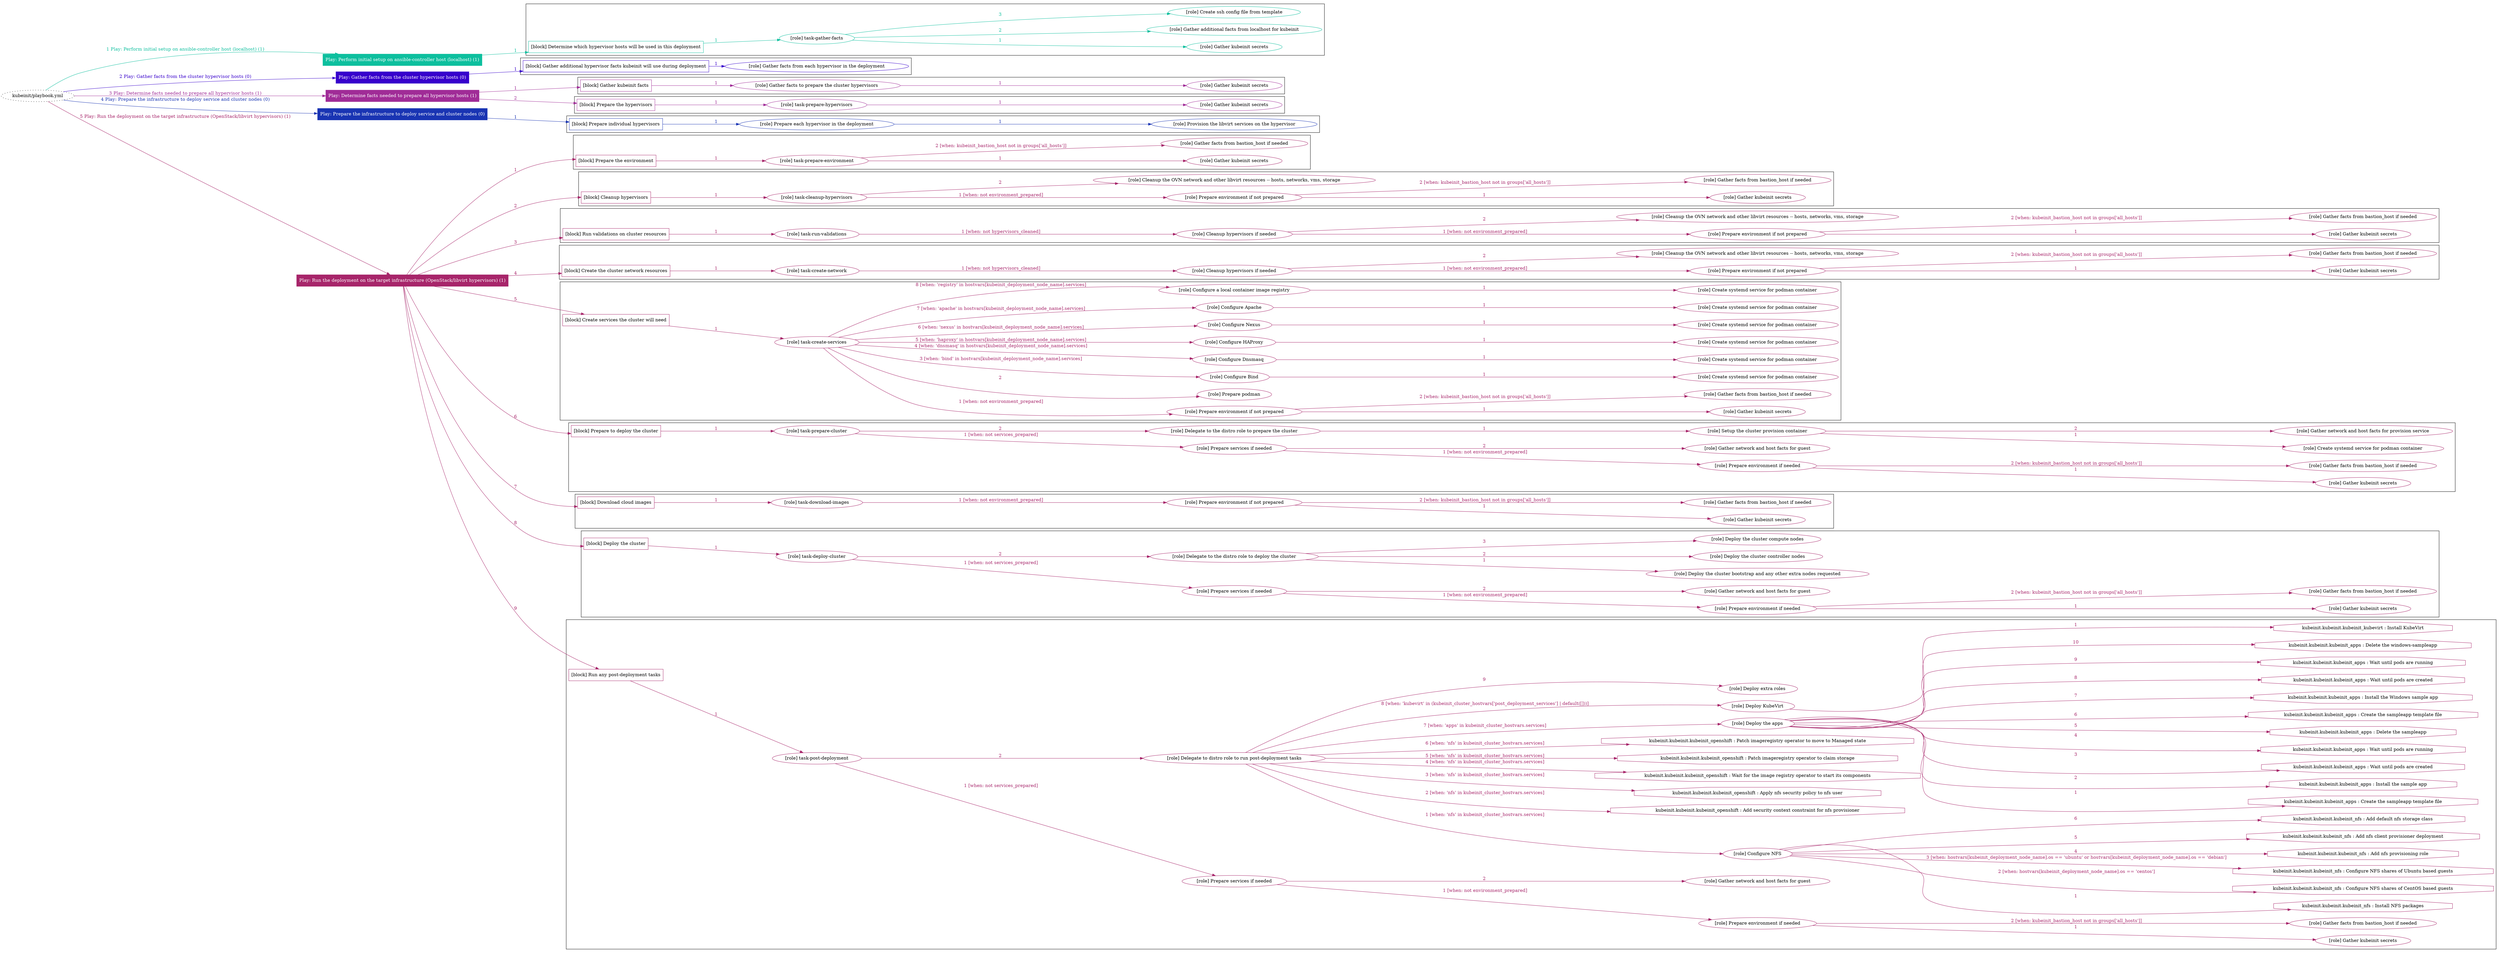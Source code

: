 digraph {
	graph [concentrate=true ordering=in rankdir=LR ratio=fill]
	edge [esep=5 sep=10]
	"kubeinit/playbook.yml" [URL="/home/runner/work/kubeinit/kubeinit/kubeinit/playbook.yml" id=playbook_d59a823f style=dotted]
	"kubeinit/playbook.yml" -> play_dffdb2d2 [label="1 Play: Perform initial setup on ansible-controller host (localhost) (1)" color="#0dbf9e" fontcolor="#0dbf9e" id=edge_play_dffdb2d2 labeltooltip="1 Play: Perform initial setup on ansible-controller host (localhost) (1)" tooltip="1 Play: Perform initial setup on ansible-controller host (localhost) (1)"]
	subgraph "Play: Perform initial setup on ansible-controller host (localhost) (1)" {
		play_dffdb2d2 [label="Play: Perform initial setup on ansible-controller host (localhost) (1)" URL="/home/runner/work/kubeinit/kubeinit/kubeinit/playbook.yml" color="#0dbf9e" fontcolor="#ffffff" id=play_dffdb2d2 shape=box style=filled tooltip=localhost]
		play_dffdb2d2 -> block_0314a327 [label=1 color="#0dbf9e" fontcolor="#0dbf9e" id=edge_block_0314a327 labeltooltip=1 tooltip=1]
		subgraph cluster_block_0314a327 {
			block_0314a327 [label="[block] Determine which hypervisor hosts will be used in this deployment" URL="/home/runner/work/kubeinit/kubeinit/kubeinit/playbook.yml" color="#0dbf9e" id=block_0314a327 labeltooltip="Determine which hypervisor hosts will be used in this deployment" shape=box tooltip="Determine which hypervisor hosts will be used in this deployment"]
			block_0314a327 -> role_fc167482 [label="1 " color="#0dbf9e" fontcolor="#0dbf9e" id=edge_role_fc167482 labeltooltip="1 " tooltip="1 "]
			subgraph "task-gather-facts" {
				role_fc167482 [label="[role] task-gather-facts" URL="/home/runner/work/kubeinit/kubeinit/kubeinit/playbook.yml" color="#0dbf9e" id=role_fc167482 tooltip="task-gather-facts"]
				role_fc167482 -> role_4e3b2a66 [label="1 " color="#0dbf9e" fontcolor="#0dbf9e" id=edge_role_4e3b2a66 labeltooltip="1 " tooltip="1 "]
				subgraph "Gather kubeinit secrets" {
					role_4e3b2a66 [label="[role] Gather kubeinit secrets" URL="/home/runner/.ansible/collections/ansible_collections/kubeinit/kubeinit/roles/kubeinit_prepare/tasks/build_hypervisors_group.yml" color="#0dbf9e" id=role_4e3b2a66 tooltip="Gather kubeinit secrets"]
				}
				role_fc167482 -> role_f2fbcee1 [label="2 " color="#0dbf9e" fontcolor="#0dbf9e" id=edge_role_f2fbcee1 labeltooltip="2 " tooltip="2 "]
				subgraph "Gather additional facts from localhost for kubeinit" {
					role_f2fbcee1 [label="[role] Gather additional facts from localhost for kubeinit" URL="/home/runner/.ansible/collections/ansible_collections/kubeinit/kubeinit/roles/kubeinit_prepare/tasks/build_hypervisors_group.yml" color="#0dbf9e" id=role_f2fbcee1 tooltip="Gather additional facts from localhost for kubeinit"]
				}
				role_fc167482 -> role_986dec09 [label="3 " color="#0dbf9e" fontcolor="#0dbf9e" id=edge_role_986dec09 labeltooltip="3 " tooltip="3 "]
				subgraph "Create ssh config file from template" {
					role_986dec09 [label="[role] Create ssh config file from template" URL="/home/runner/.ansible/collections/ansible_collections/kubeinit/kubeinit/roles/kubeinit_prepare/tasks/build_hypervisors_group.yml" color="#0dbf9e" id=role_986dec09 tooltip="Create ssh config file from template"]
				}
			}
		}
	}
	"kubeinit/playbook.yml" -> play_2562ba0a [label="2 Play: Gather facts from the cluster hypervisor hosts (0)" color="#3700cc" fontcolor="#3700cc" id=edge_play_2562ba0a labeltooltip="2 Play: Gather facts from the cluster hypervisor hosts (0)" tooltip="2 Play: Gather facts from the cluster hypervisor hosts (0)"]
	subgraph "Play: Gather facts from the cluster hypervisor hosts (0)" {
		play_2562ba0a [label="Play: Gather facts from the cluster hypervisor hosts (0)" URL="/home/runner/work/kubeinit/kubeinit/kubeinit/playbook.yml" color="#3700cc" fontcolor="#ffffff" id=play_2562ba0a shape=box style=filled tooltip="Play: Gather facts from the cluster hypervisor hosts (0)"]
		play_2562ba0a -> block_26abfb22 [label=1 color="#3700cc" fontcolor="#3700cc" id=edge_block_26abfb22 labeltooltip=1 tooltip=1]
		subgraph cluster_block_26abfb22 {
			block_26abfb22 [label="[block] Gather additional hypervisor facts kubeinit will use during deployment" URL="/home/runner/work/kubeinit/kubeinit/kubeinit/playbook.yml" color="#3700cc" id=block_26abfb22 labeltooltip="Gather additional hypervisor facts kubeinit will use during deployment" shape=box tooltip="Gather additional hypervisor facts kubeinit will use during deployment"]
			block_26abfb22 -> role_eae90619 [label="1 " color="#3700cc" fontcolor="#3700cc" id=edge_role_eae90619 labeltooltip="1 " tooltip="1 "]
			subgraph "Gather facts from each hypervisor in the deployment" {
				role_eae90619 [label="[role] Gather facts from each hypervisor in the deployment" URL="/home/runner/work/kubeinit/kubeinit/kubeinit/playbook.yml" color="#3700cc" id=role_eae90619 tooltip="Gather facts from each hypervisor in the deployment"]
			}
		}
	}
	"kubeinit/playbook.yml" -> play_6087b143 [label="3 Play: Determine facts needed to prepare all hypervisor hosts (1)" color="#a02c97" fontcolor="#a02c97" id=edge_play_6087b143 labeltooltip="3 Play: Determine facts needed to prepare all hypervisor hosts (1)" tooltip="3 Play: Determine facts needed to prepare all hypervisor hosts (1)"]
	subgraph "Play: Determine facts needed to prepare all hypervisor hosts (1)" {
		play_6087b143 [label="Play: Determine facts needed to prepare all hypervisor hosts (1)" URL="/home/runner/work/kubeinit/kubeinit/kubeinit/playbook.yml" color="#a02c97" fontcolor="#ffffff" id=play_6087b143 shape=box style=filled tooltip=localhost]
		play_6087b143 -> block_bf31451d [label=1 color="#a02c97" fontcolor="#a02c97" id=edge_block_bf31451d labeltooltip=1 tooltip=1]
		subgraph cluster_block_bf31451d {
			block_bf31451d [label="[block] Gather kubeinit facts" URL="/home/runner/work/kubeinit/kubeinit/kubeinit/playbook.yml" color="#a02c97" id=block_bf31451d labeltooltip="Gather kubeinit facts" shape=box tooltip="Gather kubeinit facts"]
			block_bf31451d -> role_4dcd2e47 [label="1 " color="#a02c97" fontcolor="#a02c97" id=edge_role_4dcd2e47 labeltooltip="1 " tooltip="1 "]
			subgraph "Gather facts to prepare the cluster hypervisors" {
				role_4dcd2e47 [label="[role] Gather facts to prepare the cluster hypervisors" URL="/home/runner/work/kubeinit/kubeinit/kubeinit/playbook.yml" color="#a02c97" id=role_4dcd2e47 tooltip="Gather facts to prepare the cluster hypervisors"]
				role_4dcd2e47 -> role_885bace3 [label="1 " color="#a02c97" fontcolor="#a02c97" id=edge_role_885bace3 labeltooltip="1 " tooltip="1 "]
				subgraph "Gather kubeinit secrets" {
					role_885bace3 [label="[role] Gather kubeinit secrets" URL="/home/runner/.ansible/collections/ansible_collections/kubeinit/kubeinit/roles/kubeinit_prepare/tasks/gather_kubeinit_facts.yml" color="#a02c97" id=role_885bace3 tooltip="Gather kubeinit secrets"]
				}
			}
		}
		play_6087b143 -> block_e2e42588 [label=2 color="#a02c97" fontcolor="#a02c97" id=edge_block_e2e42588 labeltooltip=2 tooltip=2]
		subgraph cluster_block_e2e42588 {
			block_e2e42588 [label="[block] Prepare the hypervisors" URL="/home/runner/work/kubeinit/kubeinit/kubeinit/playbook.yml" color="#a02c97" id=block_e2e42588 labeltooltip="Prepare the hypervisors" shape=box tooltip="Prepare the hypervisors"]
			block_e2e42588 -> role_9db3b228 [label="1 " color="#a02c97" fontcolor="#a02c97" id=edge_role_9db3b228 labeltooltip="1 " tooltip="1 "]
			subgraph "task-prepare-hypervisors" {
				role_9db3b228 [label="[role] task-prepare-hypervisors" URL="/home/runner/work/kubeinit/kubeinit/kubeinit/playbook.yml" color="#a02c97" id=role_9db3b228 tooltip="task-prepare-hypervisors"]
				role_9db3b228 -> role_926a3928 [label="1 " color="#a02c97" fontcolor="#a02c97" id=edge_role_926a3928 labeltooltip="1 " tooltip="1 "]
				subgraph "Gather kubeinit secrets" {
					role_926a3928 [label="[role] Gather kubeinit secrets" URL="/home/runner/.ansible/collections/ansible_collections/kubeinit/kubeinit/roles/kubeinit_prepare/tasks/gather_kubeinit_facts.yml" color="#a02c97" id=role_926a3928 tooltip="Gather kubeinit secrets"]
				}
			}
		}
	}
	"kubeinit/playbook.yml" -> play_e44f4996 [label="4 Play: Prepare the infrastructure to deploy service and cluster nodes (0)" color="#1934b3" fontcolor="#1934b3" id=edge_play_e44f4996 labeltooltip="4 Play: Prepare the infrastructure to deploy service and cluster nodes (0)" tooltip="4 Play: Prepare the infrastructure to deploy service and cluster nodes (0)"]
	subgraph "Play: Prepare the infrastructure to deploy service and cluster nodes (0)" {
		play_e44f4996 [label="Play: Prepare the infrastructure to deploy service and cluster nodes (0)" URL="/home/runner/work/kubeinit/kubeinit/kubeinit/playbook.yml" color="#1934b3" fontcolor="#ffffff" id=play_e44f4996 shape=box style=filled tooltip="Play: Prepare the infrastructure to deploy service and cluster nodes (0)"]
		play_e44f4996 -> block_5dec924b [label=1 color="#1934b3" fontcolor="#1934b3" id=edge_block_5dec924b labeltooltip=1 tooltip=1]
		subgraph cluster_block_5dec924b {
			block_5dec924b [label="[block] Prepare individual hypervisors" URL="/home/runner/work/kubeinit/kubeinit/kubeinit/playbook.yml" color="#1934b3" id=block_5dec924b labeltooltip="Prepare individual hypervisors" shape=box tooltip="Prepare individual hypervisors"]
			block_5dec924b -> role_0ae8beae [label="1 " color="#1934b3" fontcolor="#1934b3" id=edge_role_0ae8beae labeltooltip="1 " tooltip="1 "]
			subgraph "Prepare each hypervisor in the deployment" {
				role_0ae8beae [label="[role] Prepare each hypervisor in the deployment" URL="/home/runner/work/kubeinit/kubeinit/kubeinit/playbook.yml" color="#1934b3" id=role_0ae8beae tooltip="Prepare each hypervisor in the deployment"]
				role_0ae8beae -> role_32435b37 [label="1 " color="#1934b3" fontcolor="#1934b3" id=edge_role_32435b37 labeltooltip="1 " tooltip="1 "]
				subgraph "Provision the libvirt services on the hypervisor" {
					role_32435b37 [label="[role] Provision the libvirt services on the hypervisor" URL="/home/runner/.ansible/collections/ansible_collections/kubeinit/kubeinit/roles/kubeinit_prepare/tasks/prepare_hypervisor.yml" color="#1934b3" id=role_32435b37 tooltip="Provision the libvirt services on the hypervisor"]
				}
			}
		}
	}
	"kubeinit/playbook.yml" -> play_78559b8b [label="5 Play: Run the deployment on the target infrastructure (OpenStack/libvirt hypervisors) (1)" color="#a7256a" fontcolor="#a7256a" id=edge_play_78559b8b labeltooltip="5 Play: Run the deployment on the target infrastructure (OpenStack/libvirt hypervisors) (1)" tooltip="5 Play: Run the deployment on the target infrastructure (OpenStack/libvirt hypervisors) (1)"]
	subgraph "Play: Run the deployment on the target infrastructure (OpenStack/libvirt hypervisors) (1)" {
		play_78559b8b [label="Play: Run the deployment on the target infrastructure (OpenStack/libvirt hypervisors) (1)" URL="/home/runner/work/kubeinit/kubeinit/kubeinit/playbook.yml" color="#a7256a" fontcolor="#ffffff" id=play_78559b8b shape=box style=filled tooltip=localhost]
		play_78559b8b -> block_932b6697 [label=1 color="#a7256a" fontcolor="#a7256a" id=edge_block_932b6697 labeltooltip=1 tooltip=1]
		subgraph cluster_block_932b6697 {
			block_932b6697 [label="[block] Prepare the environment" URL="/home/runner/work/kubeinit/kubeinit/kubeinit/playbook.yml" color="#a7256a" id=block_932b6697 labeltooltip="Prepare the environment" shape=box tooltip="Prepare the environment"]
			block_932b6697 -> role_9c48ff89 [label="1 " color="#a7256a" fontcolor="#a7256a" id=edge_role_9c48ff89 labeltooltip="1 " tooltip="1 "]
			subgraph "task-prepare-environment" {
				role_9c48ff89 [label="[role] task-prepare-environment" URL="/home/runner/work/kubeinit/kubeinit/kubeinit/playbook.yml" color="#a7256a" id=role_9c48ff89 tooltip="task-prepare-environment"]
				role_9c48ff89 -> role_cd7320ea [label="1 " color="#a7256a" fontcolor="#a7256a" id=edge_role_cd7320ea labeltooltip="1 " tooltip="1 "]
				subgraph "Gather kubeinit secrets" {
					role_cd7320ea [label="[role] Gather kubeinit secrets" URL="/home/runner/.ansible/collections/ansible_collections/kubeinit/kubeinit/roles/kubeinit_prepare/tasks/gather_kubeinit_facts.yml" color="#a7256a" id=role_cd7320ea tooltip="Gather kubeinit secrets"]
				}
				role_9c48ff89 -> role_b27f5891 [label="2 [when: kubeinit_bastion_host not in groups['all_hosts']]" color="#a7256a" fontcolor="#a7256a" id=edge_role_b27f5891 labeltooltip="2 [when: kubeinit_bastion_host not in groups['all_hosts']]" tooltip="2 [when: kubeinit_bastion_host not in groups['all_hosts']]"]
				subgraph "Gather facts from bastion_host if needed" {
					role_b27f5891 [label="[role] Gather facts from bastion_host if needed" URL="/home/runner/.ansible/collections/ansible_collections/kubeinit/kubeinit/roles/kubeinit_prepare/tasks/main.yml" color="#a7256a" id=role_b27f5891 tooltip="Gather facts from bastion_host if needed"]
				}
			}
		}
		play_78559b8b -> block_f97b8db8 [label=2 color="#a7256a" fontcolor="#a7256a" id=edge_block_f97b8db8 labeltooltip=2 tooltip=2]
		subgraph cluster_block_f97b8db8 {
			block_f97b8db8 [label="[block] Cleanup hypervisors" URL="/home/runner/work/kubeinit/kubeinit/kubeinit/playbook.yml" color="#a7256a" id=block_f97b8db8 labeltooltip="Cleanup hypervisors" shape=box tooltip="Cleanup hypervisors"]
			block_f97b8db8 -> role_db0cfb85 [label="1 " color="#a7256a" fontcolor="#a7256a" id=edge_role_db0cfb85 labeltooltip="1 " tooltip="1 "]
			subgraph "task-cleanup-hypervisors" {
				role_db0cfb85 [label="[role] task-cleanup-hypervisors" URL="/home/runner/work/kubeinit/kubeinit/kubeinit/playbook.yml" color="#a7256a" id=role_db0cfb85 tooltip="task-cleanup-hypervisors"]
				role_db0cfb85 -> role_28f95171 [label="1 [when: not environment_prepared]" color="#a7256a" fontcolor="#a7256a" id=edge_role_28f95171 labeltooltip="1 [when: not environment_prepared]" tooltip="1 [when: not environment_prepared]"]
				subgraph "Prepare environment if not prepared" {
					role_28f95171 [label="[role] Prepare environment if not prepared" URL="/home/runner/.ansible/collections/ansible_collections/kubeinit/kubeinit/roles/kubeinit_libvirt/tasks/cleanup_hypervisors.yml" color="#a7256a" id=role_28f95171 tooltip="Prepare environment if not prepared"]
					role_28f95171 -> role_435c32cb [label="1 " color="#a7256a" fontcolor="#a7256a" id=edge_role_435c32cb labeltooltip="1 " tooltip="1 "]
					subgraph "Gather kubeinit secrets" {
						role_435c32cb [label="[role] Gather kubeinit secrets" URL="/home/runner/.ansible/collections/ansible_collections/kubeinit/kubeinit/roles/kubeinit_prepare/tasks/gather_kubeinit_facts.yml" color="#a7256a" id=role_435c32cb tooltip="Gather kubeinit secrets"]
					}
					role_28f95171 -> role_94101805 [label="2 [when: kubeinit_bastion_host not in groups['all_hosts']]" color="#a7256a" fontcolor="#a7256a" id=edge_role_94101805 labeltooltip="2 [when: kubeinit_bastion_host not in groups['all_hosts']]" tooltip="2 [when: kubeinit_bastion_host not in groups['all_hosts']]"]
					subgraph "Gather facts from bastion_host if needed" {
						role_94101805 [label="[role] Gather facts from bastion_host if needed" URL="/home/runner/.ansible/collections/ansible_collections/kubeinit/kubeinit/roles/kubeinit_prepare/tasks/main.yml" color="#a7256a" id=role_94101805 tooltip="Gather facts from bastion_host if needed"]
					}
				}
				role_db0cfb85 -> role_e4df242d [label="2 " color="#a7256a" fontcolor="#a7256a" id=edge_role_e4df242d labeltooltip="2 " tooltip="2 "]
				subgraph "Cleanup the OVN network and other libvirt resources -- hosts, networks, vms, storage" {
					role_e4df242d [label="[role] Cleanup the OVN network and other libvirt resources -- hosts, networks, vms, storage" URL="/home/runner/.ansible/collections/ansible_collections/kubeinit/kubeinit/roles/kubeinit_libvirt/tasks/cleanup_hypervisors.yml" color="#a7256a" id=role_e4df242d tooltip="Cleanup the OVN network and other libvirt resources -- hosts, networks, vms, storage"]
				}
			}
		}
		play_78559b8b -> block_098718cd [label=3 color="#a7256a" fontcolor="#a7256a" id=edge_block_098718cd labeltooltip=3 tooltip=3]
		subgraph cluster_block_098718cd {
			block_098718cd [label="[block] Run validations on cluster resources" URL="/home/runner/work/kubeinit/kubeinit/kubeinit/playbook.yml" color="#a7256a" id=block_098718cd labeltooltip="Run validations on cluster resources" shape=box tooltip="Run validations on cluster resources"]
			block_098718cd -> role_f1e34ad5 [label="1 " color="#a7256a" fontcolor="#a7256a" id=edge_role_f1e34ad5 labeltooltip="1 " tooltip="1 "]
			subgraph "task-run-validations" {
				role_f1e34ad5 [label="[role] task-run-validations" URL="/home/runner/work/kubeinit/kubeinit/kubeinit/playbook.yml" color="#a7256a" id=role_f1e34ad5 tooltip="task-run-validations"]
				role_f1e34ad5 -> role_245dfa7e [label="1 [when: not hypervisors_cleaned]" color="#a7256a" fontcolor="#a7256a" id=edge_role_245dfa7e labeltooltip="1 [when: not hypervisors_cleaned]" tooltip="1 [when: not hypervisors_cleaned]"]
				subgraph "Cleanup hypervisors if needed" {
					role_245dfa7e [label="[role] Cleanup hypervisors if needed" URL="/home/runner/.ansible/collections/ansible_collections/kubeinit/kubeinit/roles/kubeinit_validations/tasks/main.yml" color="#a7256a" id=role_245dfa7e tooltip="Cleanup hypervisors if needed"]
					role_245dfa7e -> role_9d5fefae [label="1 [when: not environment_prepared]" color="#a7256a" fontcolor="#a7256a" id=edge_role_9d5fefae labeltooltip="1 [when: not environment_prepared]" tooltip="1 [when: not environment_prepared]"]
					subgraph "Prepare environment if not prepared" {
						role_9d5fefae [label="[role] Prepare environment if not prepared" URL="/home/runner/.ansible/collections/ansible_collections/kubeinit/kubeinit/roles/kubeinit_libvirt/tasks/cleanup_hypervisors.yml" color="#a7256a" id=role_9d5fefae tooltip="Prepare environment if not prepared"]
						role_9d5fefae -> role_082eed5f [label="1 " color="#a7256a" fontcolor="#a7256a" id=edge_role_082eed5f labeltooltip="1 " tooltip="1 "]
						subgraph "Gather kubeinit secrets" {
							role_082eed5f [label="[role] Gather kubeinit secrets" URL="/home/runner/.ansible/collections/ansible_collections/kubeinit/kubeinit/roles/kubeinit_prepare/tasks/gather_kubeinit_facts.yml" color="#a7256a" id=role_082eed5f tooltip="Gather kubeinit secrets"]
						}
						role_9d5fefae -> role_0474c5f3 [label="2 [when: kubeinit_bastion_host not in groups['all_hosts']]" color="#a7256a" fontcolor="#a7256a" id=edge_role_0474c5f3 labeltooltip="2 [when: kubeinit_bastion_host not in groups['all_hosts']]" tooltip="2 [when: kubeinit_bastion_host not in groups['all_hosts']]"]
						subgraph "Gather facts from bastion_host if needed" {
							role_0474c5f3 [label="[role] Gather facts from bastion_host if needed" URL="/home/runner/.ansible/collections/ansible_collections/kubeinit/kubeinit/roles/kubeinit_prepare/tasks/main.yml" color="#a7256a" id=role_0474c5f3 tooltip="Gather facts from bastion_host if needed"]
						}
					}
					role_245dfa7e -> role_35122c27 [label="2 " color="#a7256a" fontcolor="#a7256a" id=edge_role_35122c27 labeltooltip="2 " tooltip="2 "]
					subgraph "Cleanup the OVN network and other libvirt resources -- hosts, networks, vms, storage" {
						role_35122c27 [label="[role] Cleanup the OVN network and other libvirt resources -- hosts, networks, vms, storage" URL="/home/runner/.ansible/collections/ansible_collections/kubeinit/kubeinit/roles/kubeinit_libvirt/tasks/cleanup_hypervisors.yml" color="#a7256a" id=role_35122c27 tooltip="Cleanup the OVN network and other libvirt resources -- hosts, networks, vms, storage"]
					}
				}
			}
		}
		play_78559b8b -> block_d9ae555d [label=4 color="#a7256a" fontcolor="#a7256a" id=edge_block_d9ae555d labeltooltip=4 tooltip=4]
		subgraph cluster_block_d9ae555d {
			block_d9ae555d [label="[block] Create the cluster network resources" URL="/home/runner/work/kubeinit/kubeinit/kubeinit/playbook.yml" color="#a7256a" id=block_d9ae555d labeltooltip="Create the cluster network resources" shape=box tooltip="Create the cluster network resources"]
			block_d9ae555d -> role_be825c2a [label="1 " color="#a7256a" fontcolor="#a7256a" id=edge_role_be825c2a labeltooltip="1 " tooltip="1 "]
			subgraph "task-create-network" {
				role_be825c2a [label="[role] task-create-network" URL="/home/runner/work/kubeinit/kubeinit/kubeinit/playbook.yml" color="#a7256a" id=role_be825c2a tooltip="task-create-network"]
				role_be825c2a -> role_3772f60e [label="1 [when: not hypervisors_cleaned]" color="#a7256a" fontcolor="#a7256a" id=edge_role_3772f60e labeltooltip="1 [when: not hypervisors_cleaned]" tooltip="1 [when: not hypervisors_cleaned]"]
				subgraph "Cleanup hypervisors if needed" {
					role_3772f60e [label="[role] Cleanup hypervisors if needed" URL="/home/runner/.ansible/collections/ansible_collections/kubeinit/kubeinit/roles/kubeinit_libvirt/tasks/create_network.yml" color="#a7256a" id=role_3772f60e tooltip="Cleanup hypervisors if needed"]
					role_3772f60e -> role_a3dbf08c [label="1 [when: not environment_prepared]" color="#a7256a" fontcolor="#a7256a" id=edge_role_a3dbf08c labeltooltip="1 [when: not environment_prepared]" tooltip="1 [when: not environment_prepared]"]
					subgraph "Prepare environment if not prepared" {
						role_a3dbf08c [label="[role] Prepare environment if not prepared" URL="/home/runner/.ansible/collections/ansible_collections/kubeinit/kubeinit/roles/kubeinit_libvirt/tasks/cleanup_hypervisors.yml" color="#a7256a" id=role_a3dbf08c tooltip="Prepare environment if not prepared"]
						role_a3dbf08c -> role_9f00bc46 [label="1 " color="#a7256a" fontcolor="#a7256a" id=edge_role_9f00bc46 labeltooltip="1 " tooltip="1 "]
						subgraph "Gather kubeinit secrets" {
							role_9f00bc46 [label="[role] Gather kubeinit secrets" URL="/home/runner/.ansible/collections/ansible_collections/kubeinit/kubeinit/roles/kubeinit_prepare/tasks/gather_kubeinit_facts.yml" color="#a7256a" id=role_9f00bc46 tooltip="Gather kubeinit secrets"]
						}
						role_a3dbf08c -> role_a0d15548 [label="2 [when: kubeinit_bastion_host not in groups['all_hosts']]" color="#a7256a" fontcolor="#a7256a" id=edge_role_a0d15548 labeltooltip="2 [when: kubeinit_bastion_host not in groups['all_hosts']]" tooltip="2 [when: kubeinit_bastion_host not in groups['all_hosts']]"]
						subgraph "Gather facts from bastion_host if needed" {
							role_a0d15548 [label="[role] Gather facts from bastion_host if needed" URL="/home/runner/.ansible/collections/ansible_collections/kubeinit/kubeinit/roles/kubeinit_prepare/tasks/main.yml" color="#a7256a" id=role_a0d15548 tooltip="Gather facts from bastion_host if needed"]
						}
					}
					role_3772f60e -> role_36c23061 [label="2 " color="#a7256a" fontcolor="#a7256a" id=edge_role_36c23061 labeltooltip="2 " tooltip="2 "]
					subgraph "Cleanup the OVN network and other libvirt resources -- hosts, networks, vms, storage" {
						role_36c23061 [label="[role] Cleanup the OVN network and other libvirt resources -- hosts, networks, vms, storage" URL="/home/runner/.ansible/collections/ansible_collections/kubeinit/kubeinit/roles/kubeinit_libvirt/tasks/cleanup_hypervisors.yml" color="#a7256a" id=role_36c23061 tooltip="Cleanup the OVN network and other libvirt resources -- hosts, networks, vms, storage"]
					}
				}
			}
		}
		play_78559b8b -> block_dd769782 [label=5 color="#a7256a" fontcolor="#a7256a" id=edge_block_dd769782 labeltooltip=5 tooltip=5]
		subgraph cluster_block_dd769782 {
			block_dd769782 [label="[block] Create services the cluster will need" URL="/home/runner/work/kubeinit/kubeinit/kubeinit/playbook.yml" color="#a7256a" id=block_dd769782 labeltooltip="Create services the cluster will need" shape=box tooltip="Create services the cluster will need"]
			block_dd769782 -> role_c6d2e8d1 [label="1 " color="#a7256a" fontcolor="#a7256a" id=edge_role_c6d2e8d1 labeltooltip="1 " tooltip="1 "]
			subgraph "task-create-services" {
				role_c6d2e8d1 [label="[role] task-create-services" URL="/home/runner/work/kubeinit/kubeinit/kubeinit/playbook.yml" color="#a7256a" id=role_c6d2e8d1 tooltip="task-create-services"]
				role_c6d2e8d1 -> role_5d02e2ca [label="1 [when: not environment_prepared]" color="#a7256a" fontcolor="#a7256a" id=edge_role_5d02e2ca labeltooltip="1 [when: not environment_prepared]" tooltip="1 [when: not environment_prepared]"]
				subgraph "Prepare environment if not prepared" {
					role_5d02e2ca [label="[role] Prepare environment if not prepared" URL="/home/runner/.ansible/collections/ansible_collections/kubeinit/kubeinit/roles/kubeinit_services/tasks/main.yml" color="#a7256a" id=role_5d02e2ca tooltip="Prepare environment if not prepared"]
					role_5d02e2ca -> role_a9252efb [label="1 " color="#a7256a" fontcolor="#a7256a" id=edge_role_a9252efb labeltooltip="1 " tooltip="1 "]
					subgraph "Gather kubeinit secrets" {
						role_a9252efb [label="[role] Gather kubeinit secrets" URL="/home/runner/.ansible/collections/ansible_collections/kubeinit/kubeinit/roles/kubeinit_prepare/tasks/gather_kubeinit_facts.yml" color="#a7256a" id=role_a9252efb tooltip="Gather kubeinit secrets"]
					}
					role_5d02e2ca -> role_246790aa [label="2 [when: kubeinit_bastion_host not in groups['all_hosts']]" color="#a7256a" fontcolor="#a7256a" id=edge_role_246790aa labeltooltip="2 [when: kubeinit_bastion_host not in groups['all_hosts']]" tooltip="2 [when: kubeinit_bastion_host not in groups['all_hosts']]"]
					subgraph "Gather facts from bastion_host if needed" {
						role_246790aa [label="[role] Gather facts from bastion_host if needed" URL="/home/runner/.ansible/collections/ansible_collections/kubeinit/kubeinit/roles/kubeinit_prepare/tasks/main.yml" color="#a7256a" id=role_246790aa tooltip="Gather facts from bastion_host if needed"]
					}
				}
				role_c6d2e8d1 -> role_713cf428 [label="2 " color="#a7256a" fontcolor="#a7256a" id=edge_role_713cf428 labeltooltip="2 " tooltip="2 "]
				subgraph "Prepare podman" {
					role_713cf428 [label="[role] Prepare podman" URL="/home/runner/.ansible/collections/ansible_collections/kubeinit/kubeinit/roles/kubeinit_services/tasks/00_create_service_pod.yml" color="#a7256a" id=role_713cf428 tooltip="Prepare podman"]
				}
				role_c6d2e8d1 -> role_b7e6f850 [label="3 [when: 'bind' in hostvars[kubeinit_deployment_node_name].services]" color="#a7256a" fontcolor="#a7256a" id=edge_role_b7e6f850 labeltooltip="3 [when: 'bind' in hostvars[kubeinit_deployment_node_name].services]" tooltip="3 [when: 'bind' in hostvars[kubeinit_deployment_node_name].services]"]
				subgraph "Configure Bind" {
					role_b7e6f850 [label="[role] Configure Bind" URL="/home/runner/.ansible/collections/ansible_collections/kubeinit/kubeinit/roles/kubeinit_services/tasks/start_services_containers.yml" color="#a7256a" id=role_b7e6f850 tooltip="Configure Bind"]
					role_b7e6f850 -> role_7e583656 [label="1 " color="#a7256a" fontcolor="#a7256a" id=edge_role_7e583656 labeltooltip="1 " tooltip="1 "]
					subgraph "Create systemd service for podman container" {
						role_7e583656 [label="[role] Create systemd service for podman container" URL="/home/runner/.ansible/collections/ansible_collections/kubeinit/kubeinit/roles/kubeinit_bind/tasks/main.yml" color="#a7256a" id=role_7e583656 tooltip="Create systemd service for podman container"]
					}
				}
				role_c6d2e8d1 -> role_5222616b [label="4 [when: 'dnsmasq' in hostvars[kubeinit_deployment_node_name].services]" color="#a7256a" fontcolor="#a7256a" id=edge_role_5222616b labeltooltip="4 [when: 'dnsmasq' in hostvars[kubeinit_deployment_node_name].services]" tooltip="4 [when: 'dnsmasq' in hostvars[kubeinit_deployment_node_name].services]"]
				subgraph "Configure Dnsmasq" {
					role_5222616b [label="[role] Configure Dnsmasq" URL="/home/runner/.ansible/collections/ansible_collections/kubeinit/kubeinit/roles/kubeinit_services/tasks/start_services_containers.yml" color="#a7256a" id=role_5222616b tooltip="Configure Dnsmasq"]
					role_5222616b -> role_a16cef92 [label="1 " color="#a7256a" fontcolor="#a7256a" id=edge_role_a16cef92 labeltooltip="1 " tooltip="1 "]
					subgraph "Create systemd service for podman container" {
						role_a16cef92 [label="[role] Create systemd service for podman container" URL="/home/runner/.ansible/collections/ansible_collections/kubeinit/kubeinit/roles/kubeinit_dnsmasq/tasks/main.yml" color="#a7256a" id=role_a16cef92 tooltip="Create systemd service for podman container"]
					}
				}
				role_c6d2e8d1 -> role_74bb8c27 [label="5 [when: 'haproxy' in hostvars[kubeinit_deployment_node_name].services]" color="#a7256a" fontcolor="#a7256a" id=edge_role_74bb8c27 labeltooltip="5 [when: 'haproxy' in hostvars[kubeinit_deployment_node_name].services]" tooltip="5 [when: 'haproxy' in hostvars[kubeinit_deployment_node_name].services]"]
				subgraph "Configure HAProxy" {
					role_74bb8c27 [label="[role] Configure HAProxy" URL="/home/runner/.ansible/collections/ansible_collections/kubeinit/kubeinit/roles/kubeinit_services/tasks/start_services_containers.yml" color="#a7256a" id=role_74bb8c27 tooltip="Configure HAProxy"]
					role_74bb8c27 -> role_7add2d00 [label="1 " color="#a7256a" fontcolor="#a7256a" id=edge_role_7add2d00 labeltooltip="1 " tooltip="1 "]
					subgraph "Create systemd service for podman container" {
						role_7add2d00 [label="[role] Create systemd service for podman container" URL="/home/runner/.ansible/collections/ansible_collections/kubeinit/kubeinit/roles/kubeinit_haproxy/tasks/main.yml" color="#a7256a" id=role_7add2d00 tooltip="Create systemd service for podman container"]
					}
				}
				role_c6d2e8d1 -> role_cacb36d2 [label="6 [when: 'nexus' in hostvars[kubeinit_deployment_node_name].services]" color="#a7256a" fontcolor="#a7256a" id=edge_role_cacb36d2 labeltooltip="6 [when: 'nexus' in hostvars[kubeinit_deployment_node_name].services]" tooltip="6 [when: 'nexus' in hostvars[kubeinit_deployment_node_name].services]"]
				subgraph "Configure Nexus" {
					role_cacb36d2 [label="[role] Configure Nexus" URL="/home/runner/.ansible/collections/ansible_collections/kubeinit/kubeinit/roles/kubeinit_services/tasks/start_services_containers.yml" color="#a7256a" id=role_cacb36d2 tooltip="Configure Nexus"]
					role_cacb36d2 -> role_52b986bf [label="1 " color="#a7256a" fontcolor="#a7256a" id=edge_role_52b986bf labeltooltip="1 " tooltip="1 "]
					subgraph "Create systemd service for podman container" {
						role_52b986bf [label="[role] Create systemd service for podman container" URL="/home/runner/.ansible/collections/ansible_collections/kubeinit/kubeinit/roles/kubeinit_nexus/tasks/main.yml" color="#a7256a" id=role_52b986bf tooltip="Create systemd service for podman container"]
					}
				}
				role_c6d2e8d1 -> role_b44e5d6c [label="7 [when: 'apache' in hostvars[kubeinit_deployment_node_name].services]" color="#a7256a" fontcolor="#a7256a" id=edge_role_b44e5d6c labeltooltip="7 [when: 'apache' in hostvars[kubeinit_deployment_node_name].services]" tooltip="7 [when: 'apache' in hostvars[kubeinit_deployment_node_name].services]"]
				subgraph "Configure Apache" {
					role_b44e5d6c [label="[role] Configure Apache" URL="/home/runner/.ansible/collections/ansible_collections/kubeinit/kubeinit/roles/kubeinit_services/tasks/start_services_containers.yml" color="#a7256a" id=role_b44e5d6c tooltip="Configure Apache"]
					role_b44e5d6c -> role_1bd64e2c [label="1 " color="#a7256a" fontcolor="#a7256a" id=edge_role_1bd64e2c labeltooltip="1 " tooltip="1 "]
					subgraph "Create systemd service for podman container" {
						role_1bd64e2c [label="[role] Create systemd service for podman container" URL="/home/runner/.ansible/collections/ansible_collections/kubeinit/kubeinit/roles/kubeinit_apache/tasks/main.yml" color="#a7256a" id=role_1bd64e2c tooltip="Create systemd service for podman container"]
					}
				}
				role_c6d2e8d1 -> role_c3af7c5e [label="8 [when: 'registry' in hostvars[kubeinit_deployment_node_name].services]" color="#a7256a" fontcolor="#a7256a" id=edge_role_c3af7c5e labeltooltip="8 [when: 'registry' in hostvars[kubeinit_deployment_node_name].services]" tooltip="8 [when: 'registry' in hostvars[kubeinit_deployment_node_name].services]"]
				subgraph "Configure a local container image registry" {
					role_c3af7c5e [label="[role] Configure a local container image registry" URL="/home/runner/.ansible/collections/ansible_collections/kubeinit/kubeinit/roles/kubeinit_services/tasks/start_services_containers.yml" color="#a7256a" id=role_c3af7c5e tooltip="Configure a local container image registry"]
					role_c3af7c5e -> role_3e3df06b [label="1 " color="#a7256a" fontcolor="#a7256a" id=edge_role_3e3df06b labeltooltip="1 " tooltip="1 "]
					subgraph "Create systemd service for podman container" {
						role_3e3df06b [label="[role] Create systemd service for podman container" URL="/home/runner/.ansible/collections/ansible_collections/kubeinit/kubeinit/roles/kubeinit_registry/tasks/main.yml" color="#a7256a" id=role_3e3df06b tooltip="Create systemd service for podman container"]
					}
				}
			}
		}
		play_78559b8b -> block_80205445 [label=6 color="#a7256a" fontcolor="#a7256a" id=edge_block_80205445 labeltooltip=6 tooltip=6]
		subgraph cluster_block_80205445 {
			block_80205445 [label="[block] Prepare to deploy the cluster" URL="/home/runner/work/kubeinit/kubeinit/kubeinit/playbook.yml" color="#a7256a" id=block_80205445 labeltooltip="Prepare to deploy the cluster" shape=box tooltip="Prepare to deploy the cluster"]
			block_80205445 -> role_1bc0418c [label="1 " color="#a7256a" fontcolor="#a7256a" id=edge_role_1bc0418c labeltooltip="1 " tooltip="1 "]
			subgraph "task-prepare-cluster" {
				role_1bc0418c [label="[role] task-prepare-cluster" URL="/home/runner/work/kubeinit/kubeinit/kubeinit/playbook.yml" color="#a7256a" id=role_1bc0418c tooltip="task-prepare-cluster"]
				role_1bc0418c -> role_e82bb5a1 [label="1 [when: not services_prepared]" color="#a7256a" fontcolor="#a7256a" id=edge_role_e82bb5a1 labeltooltip="1 [when: not services_prepared]" tooltip="1 [when: not services_prepared]"]
				subgraph "Prepare services if needed" {
					role_e82bb5a1 [label="[role] Prepare services if needed" URL="/home/runner/.ansible/collections/ansible_collections/kubeinit/kubeinit/roles/kubeinit_prepare/tasks/prepare_cluster.yml" color="#a7256a" id=role_e82bb5a1 tooltip="Prepare services if needed"]
					role_e82bb5a1 -> role_4ef1952a [label="1 [when: not environment_prepared]" color="#a7256a" fontcolor="#a7256a" id=edge_role_4ef1952a labeltooltip="1 [when: not environment_prepared]" tooltip="1 [when: not environment_prepared]"]
					subgraph "Prepare environment if needed" {
						role_4ef1952a [label="[role] Prepare environment if needed" URL="/home/runner/.ansible/collections/ansible_collections/kubeinit/kubeinit/roles/kubeinit_services/tasks/prepare_services.yml" color="#a7256a" id=role_4ef1952a tooltip="Prepare environment if needed"]
						role_4ef1952a -> role_d4ab5a0d [label="1 " color="#a7256a" fontcolor="#a7256a" id=edge_role_d4ab5a0d labeltooltip="1 " tooltip="1 "]
						subgraph "Gather kubeinit secrets" {
							role_d4ab5a0d [label="[role] Gather kubeinit secrets" URL="/home/runner/.ansible/collections/ansible_collections/kubeinit/kubeinit/roles/kubeinit_prepare/tasks/gather_kubeinit_facts.yml" color="#a7256a" id=role_d4ab5a0d tooltip="Gather kubeinit secrets"]
						}
						role_4ef1952a -> role_7388088b [label="2 [when: kubeinit_bastion_host not in groups['all_hosts']]" color="#a7256a" fontcolor="#a7256a" id=edge_role_7388088b labeltooltip="2 [when: kubeinit_bastion_host not in groups['all_hosts']]" tooltip="2 [when: kubeinit_bastion_host not in groups['all_hosts']]"]
						subgraph "Gather facts from bastion_host if needed" {
							role_7388088b [label="[role] Gather facts from bastion_host if needed" URL="/home/runner/.ansible/collections/ansible_collections/kubeinit/kubeinit/roles/kubeinit_prepare/tasks/main.yml" color="#a7256a" id=role_7388088b tooltip="Gather facts from bastion_host if needed"]
						}
					}
					role_e82bb5a1 -> role_c4a9b1c0 [label="2 " color="#a7256a" fontcolor="#a7256a" id=edge_role_c4a9b1c0 labeltooltip="2 " tooltip="2 "]
					subgraph "Gather network and host facts for guest" {
						role_c4a9b1c0 [label="[role] Gather network and host facts for guest" URL="/home/runner/.ansible/collections/ansible_collections/kubeinit/kubeinit/roles/kubeinit_services/tasks/prepare_services.yml" color="#a7256a" id=role_c4a9b1c0 tooltip="Gather network and host facts for guest"]
					}
				}
				role_1bc0418c -> role_842a7194 [label="2 " color="#a7256a" fontcolor="#a7256a" id=edge_role_842a7194 labeltooltip="2 " tooltip="2 "]
				subgraph "Delegate to the distro role to prepare the cluster" {
					role_842a7194 [label="[role] Delegate to the distro role to prepare the cluster" URL="/home/runner/.ansible/collections/ansible_collections/kubeinit/kubeinit/roles/kubeinit_prepare/tasks/prepare_cluster.yml" color="#a7256a" id=role_842a7194 tooltip="Delegate to the distro role to prepare the cluster"]
					role_842a7194 -> role_48c44c77 [label="1 " color="#a7256a" fontcolor="#a7256a" id=edge_role_48c44c77 labeltooltip="1 " tooltip="1 "]
					subgraph "Setup the cluster provision container" {
						role_48c44c77 [label="[role] Setup the cluster provision container" URL="/home/runner/.ansible/collections/ansible_collections/kubeinit/kubeinit/roles/kubeinit_openshift/tasks/prepare_cluster.yml" color="#a7256a" id=role_48c44c77 tooltip="Setup the cluster provision container"]
						role_48c44c77 -> role_ebdd147b [label="1 " color="#a7256a" fontcolor="#a7256a" id=edge_role_ebdd147b labeltooltip="1 " tooltip="1 "]
						subgraph "Create systemd service for podman container" {
							role_ebdd147b [label="[role] Create systemd service for podman container" URL="/home/runner/.ansible/collections/ansible_collections/kubeinit/kubeinit/roles/kubeinit_services/tasks/create_provision_container.yml" color="#a7256a" id=role_ebdd147b tooltip="Create systemd service for podman container"]
						}
						role_48c44c77 -> role_99a67754 [label="2 " color="#a7256a" fontcolor="#a7256a" id=edge_role_99a67754 labeltooltip="2 " tooltip="2 "]
						subgraph "Gather network and host facts for provision service" {
							role_99a67754 [label="[role] Gather network and host facts for provision service" URL="/home/runner/.ansible/collections/ansible_collections/kubeinit/kubeinit/roles/kubeinit_services/tasks/create_provision_container.yml" color="#a7256a" id=role_99a67754 tooltip="Gather network and host facts for provision service"]
						}
					}
				}
			}
		}
		play_78559b8b -> block_c531793a [label=7 color="#a7256a" fontcolor="#a7256a" id=edge_block_c531793a labeltooltip=7 tooltip=7]
		subgraph cluster_block_c531793a {
			block_c531793a [label="[block] Download cloud images" URL="/home/runner/work/kubeinit/kubeinit/kubeinit/playbook.yml" color="#a7256a" id=block_c531793a labeltooltip="Download cloud images" shape=box tooltip="Download cloud images"]
			block_c531793a -> role_3df4be9c [label="1 " color="#a7256a" fontcolor="#a7256a" id=edge_role_3df4be9c labeltooltip="1 " tooltip="1 "]
			subgraph "task-download-images" {
				role_3df4be9c [label="[role] task-download-images" URL="/home/runner/work/kubeinit/kubeinit/kubeinit/playbook.yml" color="#a7256a" id=role_3df4be9c tooltip="task-download-images"]
				role_3df4be9c -> role_49f119cd [label="1 [when: not environment_prepared]" color="#a7256a" fontcolor="#a7256a" id=edge_role_49f119cd labeltooltip="1 [when: not environment_prepared]" tooltip="1 [when: not environment_prepared]"]
				subgraph "Prepare environment if not prepared" {
					role_49f119cd [label="[role] Prepare environment if not prepared" URL="/home/runner/.ansible/collections/ansible_collections/kubeinit/kubeinit/roles/kubeinit_libvirt/tasks/download_cloud_images.yml" color="#a7256a" id=role_49f119cd tooltip="Prepare environment if not prepared"]
					role_49f119cd -> role_09811eef [label="1 " color="#a7256a" fontcolor="#a7256a" id=edge_role_09811eef labeltooltip="1 " tooltip="1 "]
					subgraph "Gather kubeinit secrets" {
						role_09811eef [label="[role] Gather kubeinit secrets" URL="/home/runner/.ansible/collections/ansible_collections/kubeinit/kubeinit/roles/kubeinit_prepare/tasks/gather_kubeinit_facts.yml" color="#a7256a" id=role_09811eef tooltip="Gather kubeinit secrets"]
					}
					role_49f119cd -> role_b3acaa4d [label="2 [when: kubeinit_bastion_host not in groups['all_hosts']]" color="#a7256a" fontcolor="#a7256a" id=edge_role_b3acaa4d labeltooltip="2 [when: kubeinit_bastion_host not in groups['all_hosts']]" tooltip="2 [when: kubeinit_bastion_host not in groups['all_hosts']]"]
					subgraph "Gather facts from bastion_host if needed" {
						role_b3acaa4d [label="[role] Gather facts from bastion_host if needed" URL="/home/runner/.ansible/collections/ansible_collections/kubeinit/kubeinit/roles/kubeinit_prepare/tasks/main.yml" color="#a7256a" id=role_b3acaa4d tooltip="Gather facts from bastion_host if needed"]
					}
				}
			}
		}
		play_78559b8b -> block_a2dd6868 [label=8 color="#a7256a" fontcolor="#a7256a" id=edge_block_a2dd6868 labeltooltip=8 tooltip=8]
		subgraph cluster_block_a2dd6868 {
			block_a2dd6868 [label="[block] Deploy the cluster" URL="/home/runner/work/kubeinit/kubeinit/kubeinit/playbook.yml" color="#a7256a" id=block_a2dd6868 labeltooltip="Deploy the cluster" shape=box tooltip="Deploy the cluster"]
			block_a2dd6868 -> role_5a683042 [label="1 " color="#a7256a" fontcolor="#a7256a" id=edge_role_5a683042 labeltooltip="1 " tooltip="1 "]
			subgraph "task-deploy-cluster" {
				role_5a683042 [label="[role] task-deploy-cluster" URL="/home/runner/work/kubeinit/kubeinit/kubeinit/playbook.yml" color="#a7256a" id=role_5a683042 tooltip="task-deploy-cluster"]
				role_5a683042 -> role_e0225c65 [label="1 [when: not services_prepared]" color="#a7256a" fontcolor="#a7256a" id=edge_role_e0225c65 labeltooltip="1 [when: not services_prepared]" tooltip="1 [when: not services_prepared]"]
				subgraph "Prepare services if needed" {
					role_e0225c65 [label="[role] Prepare services if needed" URL="/home/runner/.ansible/collections/ansible_collections/kubeinit/kubeinit/roles/kubeinit_prepare/tasks/deploy_cluster.yml" color="#a7256a" id=role_e0225c65 tooltip="Prepare services if needed"]
					role_e0225c65 -> role_78770eac [label="1 [when: not environment_prepared]" color="#a7256a" fontcolor="#a7256a" id=edge_role_78770eac labeltooltip="1 [when: not environment_prepared]" tooltip="1 [when: not environment_prepared]"]
					subgraph "Prepare environment if needed" {
						role_78770eac [label="[role] Prepare environment if needed" URL="/home/runner/.ansible/collections/ansible_collections/kubeinit/kubeinit/roles/kubeinit_services/tasks/prepare_services.yml" color="#a7256a" id=role_78770eac tooltip="Prepare environment if needed"]
						role_78770eac -> role_c059530c [label="1 " color="#a7256a" fontcolor="#a7256a" id=edge_role_c059530c labeltooltip="1 " tooltip="1 "]
						subgraph "Gather kubeinit secrets" {
							role_c059530c [label="[role] Gather kubeinit secrets" URL="/home/runner/.ansible/collections/ansible_collections/kubeinit/kubeinit/roles/kubeinit_prepare/tasks/gather_kubeinit_facts.yml" color="#a7256a" id=role_c059530c tooltip="Gather kubeinit secrets"]
						}
						role_78770eac -> role_df603933 [label="2 [when: kubeinit_bastion_host not in groups['all_hosts']]" color="#a7256a" fontcolor="#a7256a" id=edge_role_df603933 labeltooltip="2 [when: kubeinit_bastion_host not in groups['all_hosts']]" tooltip="2 [when: kubeinit_bastion_host not in groups['all_hosts']]"]
						subgraph "Gather facts from bastion_host if needed" {
							role_df603933 [label="[role] Gather facts from bastion_host if needed" URL="/home/runner/.ansible/collections/ansible_collections/kubeinit/kubeinit/roles/kubeinit_prepare/tasks/main.yml" color="#a7256a" id=role_df603933 tooltip="Gather facts from bastion_host if needed"]
						}
					}
					role_e0225c65 -> role_9e1dc789 [label="2 " color="#a7256a" fontcolor="#a7256a" id=edge_role_9e1dc789 labeltooltip="2 " tooltip="2 "]
					subgraph "Gather network and host facts for guest" {
						role_9e1dc789 [label="[role] Gather network and host facts for guest" URL="/home/runner/.ansible/collections/ansible_collections/kubeinit/kubeinit/roles/kubeinit_services/tasks/prepare_services.yml" color="#a7256a" id=role_9e1dc789 tooltip="Gather network and host facts for guest"]
					}
				}
				role_5a683042 -> role_6e27bd42 [label="2 " color="#a7256a" fontcolor="#a7256a" id=edge_role_6e27bd42 labeltooltip="2 " tooltip="2 "]
				subgraph "Delegate to the distro role to deploy the cluster" {
					role_6e27bd42 [label="[role] Delegate to the distro role to deploy the cluster" URL="/home/runner/.ansible/collections/ansible_collections/kubeinit/kubeinit/roles/kubeinit_prepare/tasks/deploy_cluster.yml" color="#a7256a" id=role_6e27bd42 tooltip="Delegate to the distro role to deploy the cluster"]
					role_6e27bd42 -> role_1a208d7e [label="1 " color="#a7256a" fontcolor="#a7256a" id=edge_role_1a208d7e labeltooltip="1 " tooltip="1 "]
					subgraph "Deploy the cluster bootstrap and any other extra nodes requested" {
						role_1a208d7e [label="[role] Deploy the cluster bootstrap and any other extra nodes requested" URL="/home/runner/.ansible/collections/ansible_collections/kubeinit/kubeinit/roles/kubeinit_openshift/tasks/main.yml" color="#a7256a" id=role_1a208d7e tooltip="Deploy the cluster bootstrap and any other extra nodes requested"]
					}
					role_6e27bd42 -> role_fffc280b [label="2 " color="#a7256a" fontcolor="#a7256a" id=edge_role_fffc280b labeltooltip="2 " tooltip="2 "]
					subgraph "Deploy the cluster controller nodes" {
						role_fffc280b [label="[role] Deploy the cluster controller nodes" URL="/home/runner/.ansible/collections/ansible_collections/kubeinit/kubeinit/roles/kubeinit_openshift/tasks/main.yml" color="#a7256a" id=role_fffc280b tooltip="Deploy the cluster controller nodes"]
					}
					role_6e27bd42 -> role_d503e369 [label="3 " color="#a7256a" fontcolor="#a7256a" id=edge_role_d503e369 labeltooltip="3 " tooltip="3 "]
					subgraph "Deploy the cluster compute nodes" {
						role_d503e369 [label="[role] Deploy the cluster compute nodes" URL="/home/runner/.ansible/collections/ansible_collections/kubeinit/kubeinit/roles/kubeinit_openshift/tasks/main.yml" color="#a7256a" id=role_d503e369 tooltip="Deploy the cluster compute nodes"]
					}
				}
			}
		}
		play_78559b8b -> block_1e0487a7 [label=9 color="#a7256a" fontcolor="#a7256a" id=edge_block_1e0487a7 labeltooltip=9 tooltip=9]
		subgraph cluster_block_1e0487a7 {
			block_1e0487a7 [label="[block] Run any post-deployment tasks" URL="/home/runner/work/kubeinit/kubeinit/kubeinit/playbook.yml" color="#a7256a" id=block_1e0487a7 labeltooltip="Run any post-deployment tasks" shape=box tooltip="Run any post-deployment tasks"]
			block_1e0487a7 -> role_2d8ddc3b [label="1 " color="#a7256a" fontcolor="#a7256a" id=edge_role_2d8ddc3b labeltooltip="1 " tooltip="1 "]
			subgraph "task-post-deployment" {
				role_2d8ddc3b [label="[role] task-post-deployment" URL="/home/runner/work/kubeinit/kubeinit/kubeinit/playbook.yml" color="#a7256a" id=role_2d8ddc3b tooltip="task-post-deployment"]
				role_2d8ddc3b -> role_e57a93cc [label="1 [when: not services_prepared]" color="#a7256a" fontcolor="#a7256a" id=edge_role_e57a93cc labeltooltip="1 [when: not services_prepared]" tooltip="1 [when: not services_prepared]"]
				subgraph "Prepare services if needed" {
					role_e57a93cc [label="[role] Prepare services if needed" URL="/home/runner/.ansible/collections/ansible_collections/kubeinit/kubeinit/roles/kubeinit_prepare/tasks/post_deployment.yml" color="#a7256a" id=role_e57a93cc tooltip="Prepare services if needed"]
					role_e57a93cc -> role_2be51155 [label="1 [when: not environment_prepared]" color="#a7256a" fontcolor="#a7256a" id=edge_role_2be51155 labeltooltip="1 [when: not environment_prepared]" tooltip="1 [when: not environment_prepared]"]
					subgraph "Prepare environment if needed" {
						role_2be51155 [label="[role] Prepare environment if needed" URL="/home/runner/.ansible/collections/ansible_collections/kubeinit/kubeinit/roles/kubeinit_services/tasks/prepare_services.yml" color="#a7256a" id=role_2be51155 tooltip="Prepare environment if needed"]
						role_2be51155 -> role_5c255df3 [label="1 " color="#a7256a" fontcolor="#a7256a" id=edge_role_5c255df3 labeltooltip="1 " tooltip="1 "]
						subgraph "Gather kubeinit secrets" {
							role_5c255df3 [label="[role] Gather kubeinit secrets" URL="/home/runner/.ansible/collections/ansible_collections/kubeinit/kubeinit/roles/kubeinit_prepare/tasks/gather_kubeinit_facts.yml" color="#a7256a" id=role_5c255df3 tooltip="Gather kubeinit secrets"]
						}
						role_2be51155 -> role_6ff854a9 [label="2 [when: kubeinit_bastion_host not in groups['all_hosts']]" color="#a7256a" fontcolor="#a7256a" id=edge_role_6ff854a9 labeltooltip="2 [when: kubeinit_bastion_host not in groups['all_hosts']]" tooltip="2 [when: kubeinit_bastion_host not in groups['all_hosts']]"]
						subgraph "Gather facts from bastion_host if needed" {
							role_6ff854a9 [label="[role] Gather facts from bastion_host if needed" URL="/home/runner/.ansible/collections/ansible_collections/kubeinit/kubeinit/roles/kubeinit_prepare/tasks/main.yml" color="#a7256a" id=role_6ff854a9 tooltip="Gather facts from bastion_host if needed"]
						}
					}
					role_e57a93cc -> role_ed6e2489 [label="2 " color="#a7256a" fontcolor="#a7256a" id=edge_role_ed6e2489 labeltooltip="2 " tooltip="2 "]
					subgraph "Gather network and host facts for guest" {
						role_ed6e2489 [label="[role] Gather network and host facts for guest" URL="/home/runner/.ansible/collections/ansible_collections/kubeinit/kubeinit/roles/kubeinit_services/tasks/prepare_services.yml" color="#a7256a" id=role_ed6e2489 tooltip="Gather network and host facts for guest"]
					}
				}
				role_2d8ddc3b -> role_71cbb24f [label="2 " color="#a7256a" fontcolor="#a7256a" id=edge_role_71cbb24f labeltooltip="2 " tooltip="2 "]
				subgraph "Delegate to distro role to run post-deployment tasks" {
					role_71cbb24f [label="[role] Delegate to distro role to run post-deployment tasks" URL="/home/runner/.ansible/collections/ansible_collections/kubeinit/kubeinit/roles/kubeinit_prepare/tasks/post_deployment.yml" color="#a7256a" id=role_71cbb24f tooltip="Delegate to distro role to run post-deployment tasks"]
					role_71cbb24f -> role_53c9091e [label="1 [when: 'nfs' in kubeinit_cluster_hostvars.services]" color="#a7256a" fontcolor="#a7256a" id=edge_role_53c9091e labeltooltip="1 [when: 'nfs' in kubeinit_cluster_hostvars.services]" tooltip="1 [when: 'nfs' in kubeinit_cluster_hostvars.services]"]
					subgraph "Configure NFS" {
						role_53c9091e [label="[role] Configure NFS" URL="/home/runner/.ansible/collections/ansible_collections/kubeinit/kubeinit/roles/kubeinit_openshift/tasks/post_deployment_tasks.yml" color="#a7256a" id=role_53c9091e tooltip="Configure NFS"]
						task_0abf28e9 [label="kubeinit.kubeinit.kubeinit_nfs : Install NFS packages" URL="/home/runner/.ansible/collections/ansible_collections/kubeinit/kubeinit/roles/kubeinit_nfs/tasks/main.yml" color="#a7256a" id=task_0abf28e9 shape=octagon tooltip="kubeinit.kubeinit.kubeinit_nfs : Install NFS packages"]
						role_53c9091e -> task_0abf28e9 [label="1 " color="#a7256a" fontcolor="#a7256a" id=edge_task_0abf28e9 labeltooltip="1 " tooltip="1 "]
						task_ec9440e3 [label="kubeinit.kubeinit.kubeinit_nfs : Configure NFS shares of CentOS based guests" URL="/home/runner/.ansible/collections/ansible_collections/kubeinit/kubeinit/roles/kubeinit_nfs/tasks/main.yml" color="#a7256a" id=task_ec9440e3 shape=octagon tooltip="kubeinit.kubeinit.kubeinit_nfs : Configure NFS shares of CentOS based guests"]
						role_53c9091e -> task_ec9440e3 [label="2 [when: hostvars[kubeinit_deployment_node_name].os == 'centos']" color="#a7256a" fontcolor="#a7256a" id=edge_task_ec9440e3 labeltooltip="2 [when: hostvars[kubeinit_deployment_node_name].os == 'centos']" tooltip="2 [when: hostvars[kubeinit_deployment_node_name].os == 'centos']"]
						task_ffd35d50 [label="kubeinit.kubeinit.kubeinit_nfs : Configure NFS shares of Ubuntu based guests" URL="/home/runner/.ansible/collections/ansible_collections/kubeinit/kubeinit/roles/kubeinit_nfs/tasks/main.yml" color="#a7256a" id=task_ffd35d50 shape=octagon tooltip="kubeinit.kubeinit.kubeinit_nfs : Configure NFS shares of Ubuntu based guests"]
						role_53c9091e -> task_ffd35d50 [label="3 [when: hostvars[kubeinit_deployment_node_name].os == 'ubuntu' or hostvars[kubeinit_deployment_node_name].os == 'debian']" color="#a7256a" fontcolor="#a7256a" id=edge_task_ffd35d50 labeltooltip="3 [when: hostvars[kubeinit_deployment_node_name].os == 'ubuntu' or hostvars[kubeinit_deployment_node_name].os == 'debian']" tooltip="3 [when: hostvars[kubeinit_deployment_node_name].os == 'ubuntu' or hostvars[kubeinit_deployment_node_name].os == 'debian']"]
						task_6e12060e [label="kubeinit.kubeinit.kubeinit_nfs : Add nfs provisioning role" URL="/home/runner/.ansible/collections/ansible_collections/kubeinit/kubeinit/roles/kubeinit_nfs/tasks/main.yml" color="#a7256a" id=task_6e12060e shape=octagon tooltip="kubeinit.kubeinit.kubeinit_nfs : Add nfs provisioning role"]
						role_53c9091e -> task_6e12060e [label="4 " color="#a7256a" fontcolor="#a7256a" id=edge_task_6e12060e labeltooltip="4 " tooltip="4 "]
						task_640b8a2e [label="kubeinit.kubeinit.kubeinit_nfs : Add nfs client provisioner deployment" URL="/home/runner/.ansible/collections/ansible_collections/kubeinit/kubeinit/roles/kubeinit_nfs/tasks/main.yml" color="#a7256a" id=task_640b8a2e shape=octagon tooltip="kubeinit.kubeinit.kubeinit_nfs : Add nfs client provisioner deployment"]
						role_53c9091e -> task_640b8a2e [label="5 " color="#a7256a" fontcolor="#a7256a" id=edge_task_640b8a2e labeltooltip="5 " tooltip="5 "]
						task_54d4720f [label="kubeinit.kubeinit.kubeinit_nfs : Add default nfs storage class" URL="/home/runner/.ansible/collections/ansible_collections/kubeinit/kubeinit/roles/kubeinit_nfs/tasks/main.yml" color="#a7256a" id=task_54d4720f shape=octagon tooltip="kubeinit.kubeinit.kubeinit_nfs : Add default nfs storage class"]
						role_53c9091e -> task_54d4720f [label="6 " color="#a7256a" fontcolor="#a7256a" id=edge_task_54d4720f labeltooltip="6 " tooltip="6 "]
					}
					task_1726dc2e [label="kubeinit.kubeinit.kubeinit_openshift : Add security context constraint for nfs provisioner" URL="/home/runner/.ansible/collections/ansible_collections/kubeinit/kubeinit/roles/kubeinit_openshift/tasks/post_deployment_tasks.yml" color="#a7256a" id=task_1726dc2e shape=octagon tooltip="kubeinit.kubeinit.kubeinit_openshift : Add security context constraint for nfs provisioner"]
					role_71cbb24f -> task_1726dc2e [label="2 [when: 'nfs' in kubeinit_cluster_hostvars.services]" color="#a7256a" fontcolor="#a7256a" id=edge_task_1726dc2e labeltooltip="2 [when: 'nfs' in kubeinit_cluster_hostvars.services]" tooltip="2 [when: 'nfs' in kubeinit_cluster_hostvars.services]"]
					task_054c44d2 [label="kubeinit.kubeinit.kubeinit_openshift : Apply nfs security policy to nfs user" URL="/home/runner/.ansible/collections/ansible_collections/kubeinit/kubeinit/roles/kubeinit_openshift/tasks/post_deployment_tasks.yml" color="#a7256a" id=task_054c44d2 shape=octagon tooltip="kubeinit.kubeinit.kubeinit_openshift : Apply nfs security policy to nfs user"]
					role_71cbb24f -> task_054c44d2 [label="3 [when: 'nfs' in kubeinit_cluster_hostvars.services]" color="#a7256a" fontcolor="#a7256a" id=edge_task_054c44d2 labeltooltip="3 [when: 'nfs' in kubeinit_cluster_hostvars.services]" tooltip="3 [when: 'nfs' in kubeinit_cluster_hostvars.services]"]
					task_6d510d1e [label="kubeinit.kubeinit.kubeinit_openshift : Wait for the image registry operator to start its components" URL="/home/runner/.ansible/collections/ansible_collections/kubeinit/kubeinit/roles/kubeinit_openshift/tasks/post_deployment_tasks.yml" color="#a7256a" id=task_6d510d1e shape=octagon tooltip="kubeinit.kubeinit.kubeinit_openshift : Wait for the image registry operator to start its components"]
					role_71cbb24f -> task_6d510d1e [label="4 [when: 'nfs' in kubeinit_cluster_hostvars.services]" color="#a7256a" fontcolor="#a7256a" id=edge_task_6d510d1e labeltooltip="4 [when: 'nfs' in kubeinit_cluster_hostvars.services]" tooltip="4 [when: 'nfs' in kubeinit_cluster_hostvars.services]"]
					task_29e29dcb [label="kubeinit.kubeinit.kubeinit_openshift : Patch imageregistry operator to claim storage" URL="/home/runner/.ansible/collections/ansible_collections/kubeinit/kubeinit/roles/kubeinit_openshift/tasks/post_deployment_tasks.yml" color="#a7256a" id=task_29e29dcb shape=octagon tooltip="kubeinit.kubeinit.kubeinit_openshift : Patch imageregistry operator to claim storage"]
					role_71cbb24f -> task_29e29dcb [label="5 [when: 'nfs' in kubeinit_cluster_hostvars.services]" color="#a7256a" fontcolor="#a7256a" id=edge_task_29e29dcb labeltooltip="5 [when: 'nfs' in kubeinit_cluster_hostvars.services]" tooltip="5 [when: 'nfs' in kubeinit_cluster_hostvars.services]"]
					task_c4afb635 [label="kubeinit.kubeinit.kubeinit_openshift : Patch imageregistry operator to move to Managed state" URL="/home/runner/.ansible/collections/ansible_collections/kubeinit/kubeinit/roles/kubeinit_openshift/tasks/post_deployment_tasks.yml" color="#a7256a" id=task_c4afb635 shape=octagon tooltip="kubeinit.kubeinit.kubeinit_openshift : Patch imageregistry operator to move to Managed state"]
					role_71cbb24f -> task_c4afb635 [label="6 [when: 'nfs' in kubeinit_cluster_hostvars.services]" color="#a7256a" fontcolor="#a7256a" id=edge_task_c4afb635 labeltooltip="6 [when: 'nfs' in kubeinit_cluster_hostvars.services]" tooltip="6 [when: 'nfs' in kubeinit_cluster_hostvars.services]"]
					role_71cbb24f -> role_e2595692 [label="7 [when: 'apps' in kubeinit_cluster_hostvars.services]" color="#a7256a" fontcolor="#a7256a" id=edge_role_e2595692 labeltooltip="7 [when: 'apps' in kubeinit_cluster_hostvars.services]" tooltip="7 [when: 'apps' in kubeinit_cluster_hostvars.services]"]
					subgraph "Deploy the apps" {
						role_e2595692 [label="[role] Deploy the apps" URL="/home/runner/.ansible/collections/ansible_collections/kubeinit/kubeinit/roles/kubeinit_openshift/tasks/post_deployment_tasks.yml" color="#a7256a" id=role_e2595692 tooltip="Deploy the apps"]
						task_b55fa34d [label="kubeinit.kubeinit.kubeinit_apps : Create the sampleapp template file" URL="/home/runner/.ansible/collections/ansible_collections/kubeinit/kubeinit/roles/kubeinit_apps/tasks/sampleapp.yml" color="#a7256a" id=task_b55fa34d shape=octagon tooltip="kubeinit.kubeinit.kubeinit_apps : Create the sampleapp template file"]
						role_e2595692 -> task_b55fa34d [label="1 " color="#a7256a" fontcolor="#a7256a" id=edge_task_b55fa34d labeltooltip="1 " tooltip="1 "]
						task_53a9eabb [label="kubeinit.kubeinit.kubeinit_apps : Install the sample app" URL="/home/runner/.ansible/collections/ansible_collections/kubeinit/kubeinit/roles/kubeinit_apps/tasks/sampleapp.yml" color="#a7256a" id=task_53a9eabb shape=octagon tooltip="kubeinit.kubeinit.kubeinit_apps : Install the sample app"]
						role_e2595692 -> task_53a9eabb [label="2 " color="#a7256a" fontcolor="#a7256a" id=edge_task_53a9eabb labeltooltip="2 " tooltip="2 "]
						task_d97b93a8 [label="kubeinit.kubeinit.kubeinit_apps : Wait until pods are created" URL="/home/runner/.ansible/collections/ansible_collections/kubeinit/kubeinit/roles/kubeinit_apps/tasks/sampleapp.yml" color="#a7256a" id=task_d97b93a8 shape=octagon tooltip="kubeinit.kubeinit.kubeinit_apps : Wait until pods are created"]
						role_e2595692 -> task_d97b93a8 [label="3 " color="#a7256a" fontcolor="#a7256a" id=edge_task_d97b93a8 labeltooltip="3 " tooltip="3 "]
						task_d28d934f [label="kubeinit.kubeinit.kubeinit_apps : Wait until pods are running" URL="/home/runner/.ansible/collections/ansible_collections/kubeinit/kubeinit/roles/kubeinit_apps/tasks/sampleapp.yml" color="#a7256a" id=task_d28d934f shape=octagon tooltip="kubeinit.kubeinit.kubeinit_apps : Wait until pods are running"]
						role_e2595692 -> task_d28d934f [label="4 " color="#a7256a" fontcolor="#a7256a" id=edge_task_d28d934f labeltooltip="4 " tooltip="4 "]
						task_ea84878d [label="kubeinit.kubeinit.kubeinit_apps : Delete the sampleapp" URL="/home/runner/.ansible/collections/ansible_collections/kubeinit/kubeinit/roles/kubeinit_apps/tasks/sampleapp.yml" color="#a7256a" id=task_ea84878d shape=octagon tooltip="kubeinit.kubeinit.kubeinit_apps : Delete the sampleapp"]
						role_e2595692 -> task_ea84878d [label="5 " color="#a7256a" fontcolor="#a7256a" id=edge_task_ea84878d labeltooltip="5 " tooltip="5 "]
						task_430f9393 [label="kubeinit.kubeinit.kubeinit_apps : Create the sampleapp template file" URL="/home/runner/.ansible/collections/ansible_collections/kubeinit/kubeinit/roles/kubeinit_apps/tasks/win_sampleapp.yml" color="#a7256a" id=task_430f9393 shape=octagon tooltip="kubeinit.kubeinit.kubeinit_apps : Create the sampleapp template file"]
						role_e2595692 -> task_430f9393 [label="6 " color="#a7256a" fontcolor="#a7256a" id=edge_task_430f9393 labeltooltip="6 " tooltip="6 "]
						task_3cbe9bec [label="kubeinit.kubeinit.kubeinit_apps : Install the Windows sample app" URL="/home/runner/.ansible/collections/ansible_collections/kubeinit/kubeinit/roles/kubeinit_apps/tasks/win_sampleapp.yml" color="#a7256a" id=task_3cbe9bec shape=octagon tooltip="kubeinit.kubeinit.kubeinit_apps : Install the Windows sample app"]
						role_e2595692 -> task_3cbe9bec [label="7 " color="#a7256a" fontcolor="#a7256a" id=edge_task_3cbe9bec labeltooltip="7 " tooltip="7 "]
						task_bc7229f9 [label="kubeinit.kubeinit.kubeinit_apps : Wait until pods are created" URL="/home/runner/.ansible/collections/ansible_collections/kubeinit/kubeinit/roles/kubeinit_apps/tasks/win_sampleapp.yml" color="#a7256a" id=task_bc7229f9 shape=octagon tooltip="kubeinit.kubeinit.kubeinit_apps : Wait until pods are created"]
						role_e2595692 -> task_bc7229f9 [label="8 " color="#a7256a" fontcolor="#a7256a" id=edge_task_bc7229f9 labeltooltip="8 " tooltip="8 "]
						task_b243a715 [label="kubeinit.kubeinit.kubeinit_apps : Wait until pods are running" URL="/home/runner/.ansible/collections/ansible_collections/kubeinit/kubeinit/roles/kubeinit_apps/tasks/win_sampleapp.yml" color="#a7256a" id=task_b243a715 shape=octagon tooltip="kubeinit.kubeinit.kubeinit_apps : Wait until pods are running"]
						role_e2595692 -> task_b243a715 [label="9 " color="#a7256a" fontcolor="#a7256a" id=edge_task_b243a715 labeltooltip="9 " tooltip="9 "]
						task_5c6421c3 [label="kubeinit.kubeinit.kubeinit_apps : Delete the windows-sampleapp" URL="/home/runner/.ansible/collections/ansible_collections/kubeinit/kubeinit/roles/kubeinit_apps/tasks/win_sampleapp.yml" color="#a7256a" id=task_5c6421c3 shape=octagon tooltip="kubeinit.kubeinit.kubeinit_apps : Delete the windows-sampleapp"]
						role_e2595692 -> task_5c6421c3 [label="10 " color="#a7256a" fontcolor="#a7256a" id=edge_task_5c6421c3 labeltooltip="10 " tooltip="10 "]
					}
					role_71cbb24f -> role_034b2d2f [label="8 [when: 'kubevirt' in (kubeinit_cluster_hostvars['post_deployment_services'] | default([]))]" color="#a7256a" fontcolor="#a7256a" id=edge_role_034b2d2f labeltooltip="8 [when: 'kubevirt' in (kubeinit_cluster_hostvars['post_deployment_services'] | default([]))]" tooltip="8 [when: 'kubevirt' in (kubeinit_cluster_hostvars['post_deployment_services'] | default([]))]"]
					subgraph "Deploy KubeVirt" {
						role_034b2d2f [label="[role] Deploy KubeVirt" URL="/home/runner/.ansible/collections/ansible_collections/kubeinit/kubeinit/roles/kubeinit_openshift/tasks/post_deployment_tasks.yml" color="#a7256a" id=role_034b2d2f tooltip="Deploy KubeVirt"]
						task_9c1ba98f [label="kubeinit.kubeinit.kubeinit_kubevirt : Install KubeVirt" URL="/home/runner/.ansible/collections/ansible_collections/kubeinit/kubeinit/roles/kubeinit_kubevirt/tasks/main.yml" color="#a7256a" id=task_9c1ba98f shape=octagon tooltip="kubeinit.kubeinit.kubeinit_kubevirt : Install KubeVirt"]
						role_034b2d2f -> task_9c1ba98f [label="1 " color="#a7256a" fontcolor="#a7256a" id=edge_task_9c1ba98f labeltooltip="1 " tooltip="1 "]
					}
					role_71cbb24f -> role_5cc2b42b [label="9 " color="#a7256a" fontcolor="#a7256a" id=edge_role_5cc2b42b labeltooltip="9 " tooltip="9 "]
					subgraph "Deploy extra roles" {
						role_5cc2b42b [label="[role] Deploy extra roles" URL="/home/runner/.ansible/collections/ansible_collections/kubeinit/kubeinit/roles/kubeinit_openshift/tasks/post_deployment_tasks.yml" color="#a7256a" id=role_5cc2b42b tooltip="Deploy extra roles"]
					}
				}
			}
		}
	}
}
